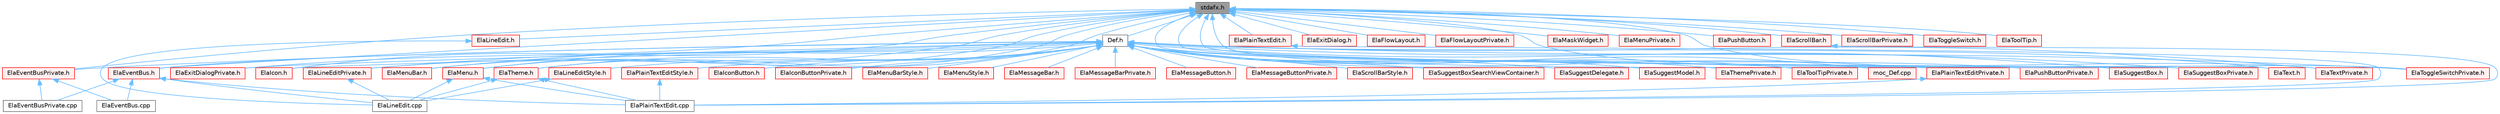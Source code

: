 digraph "stdafx.h"
{
 // LATEX_PDF_SIZE
  bgcolor="transparent";
  edge [fontname=Helvetica,fontsize=10,labelfontname=Helvetica,labelfontsize=10];
  node [fontname=Helvetica,fontsize=10,shape=box,height=0.2,width=0.4];
  Node1 [id="Node000001",label="stdafx.h",height=0.2,width=0.4,color="gray40", fillcolor="grey60", style="filled", fontcolor="black",tooltip=" "];
  Node1 -> Node2 [id="edge1_Node000001_Node000002",dir="back",color="steelblue1",style="solid",tooltip=" "];
  Node2 [id="Node000002",label="Def.h",height=0.2,width=0.4,color="grey40", fillcolor="white", style="filled",URL="$_def_8h.html",tooltip=" "];
  Node2 -> Node3 [id="edge2_Node000002_Node000003",dir="back",color="steelblue1",style="solid",tooltip=" "];
  Node3 [id="Node000003",label="ElaEventBus.h",height=0.2,width=0.4,color="red", fillcolor="#FFF0F0", style="filled",URL="$_ela_event_bus_8h.html",tooltip="定义 ElaEvent 和 ElaEventBus 类，提供事件总线功能"];
  Node3 -> Node4 [id="edge3_Node000003_Node000004",dir="back",color="steelblue1",style="solid",tooltip=" "];
  Node4 [id="Node000004",label="ElaEventBus.cpp",height=0.2,width=0.4,color="grey40", fillcolor="white", style="filled",URL="$_ela_event_bus_8cpp.html",tooltip="实现 ElaEvent 和 ElaEventBus 类，管理事件注册、发布和查询"];
  Node3 -> Node5 [id="edge4_Node000003_Node000005",dir="back",color="steelblue1",style="solid",tooltip=" "];
  Node5 [id="Node000005",label="ElaEventBusPrivate.cpp",height=0.2,width=0.4,color="grey40", fillcolor="white", style="filled",URL="$_ela_event_bus_private_8cpp.html",tooltip="实现 ElaEventPrivate 和 ElaEventBusPrivate 类，管理事件和事件总线的私有实现"];
  Node3 -> Node6 [id="edge5_Node000003_Node000006",dir="back",color="steelblue1",style="solid",tooltip=" "];
  Node6 [id="Node000006",label="ElaLineEdit.cpp",height=0.2,width=0.4,color="grey40", fillcolor="white", style="filled",URL="$_ela_line_edit_8cpp.html",tooltip=" "];
  Node3 -> Node7 [id="edge6_Node000003_Node000007",dir="back",color="steelblue1",style="solid",tooltip=" "];
  Node7 [id="Node000007",label="ElaPlainTextEdit.cpp",height=0.2,width=0.4,color="grey40", fillcolor="white", style="filled",URL="$_ela_plain_text_edit_8cpp.html",tooltip="实现 ElaPlainTextEdit 类，提供自定义纯文本编辑框功能"];
  Node2 -> Node10 [id="edge7_Node000002_Node000010",dir="back",color="steelblue1",style="solid",tooltip=" "];
  Node10 [id="Node000010",label="ElaEventBusPrivate.h",height=0.2,width=0.4,color="red", fillcolor="#FFF0F0", style="filled",URL="$_ela_event_bus_private_8h.html",tooltip="定义 ElaEventPrivate 和 ElaEventBusPrivate 类，管理事件和事件总线的私有实现"];
  Node10 -> Node4 [id="edge8_Node000010_Node000004",dir="back",color="steelblue1",style="solid",tooltip=" "];
  Node10 -> Node5 [id="edge9_Node000010_Node000005",dir="back",color="steelblue1",style="solid",tooltip=" "];
  Node2 -> Node12 [id="edge10_Node000002_Node000012",dir="back",color="steelblue1",style="solid",tooltip=" "];
  Node12 [id="Node000012",label="ElaExitDialogPrivate.h",height=0.2,width=0.4,color="red", fillcolor="#FFF0F0", style="filled",URL="$_ela_exit_dialog_private_8h.html",tooltip="定义 ElaExitDialogPrivate 类，管理退出对话框的私有实现"];
  Node2 -> Node16 [id="edge11_Node000002_Node000016",dir="back",color="steelblue1",style="solid",tooltip=" "];
  Node16 [id="Node000016",label="ElaIcon.h",height=0.2,width=0.4,color="red", fillcolor="#FFF0F0", style="filled",URL="$_ela_icon_8h.html",tooltip=" "];
  Node2 -> Node20 [id="edge12_Node000002_Node000020",dir="back",color="steelblue1",style="solid",tooltip=" "];
  Node20 [id="Node000020",label="ElaIconButton.h",height=0.2,width=0.4,color="red", fillcolor="#FFF0F0", style="filled",URL="$_ela_icon_button_8h.html",tooltip="定义 ElaIconButton 类，提供自定义图标按钮功能"];
  Node2 -> Node25 [id="edge13_Node000002_Node000025",dir="back",color="steelblue1",style="solid",tooltip=" "];
  Node25 [id="Node000025",label="ElaIconButtonPrivate.h",height=0.2,width=0.4,color="red", fillcolor="#FFF0F0", style="filled",URL="$_ela_icon_button_private_8h.html",tooltip="定义 ElaIconButtonPrivate 类，管理图标按钮的私有实现"];
  Node2 -> Node28 [id="edge14_Node000002_Node000028",dir="back",color="steelblue1",style="solid",tooltip=" "];
  Node28 [id="Node000028",label="ElaLineEditPrivate.h",height=0.2,width=0.4,color="red", fillcolor="#FFF0F0", style="filled",URL="$_ela_line_edit_private_8h.html",tooltip=" "];
  Node28 -> Node6 [id="edge15_Node000028_Node000006",dir="back",color="steelblue1",style="solid",tooltip=" "];
  Node2 -> Node31 [id="edge16_Node000002_Node000031",dir="back",color="steelblue1",style="solid",tooltip=" "];
  Node31 [id="Node000031",label="ElaLineEditStyle.h",height=0.2,width=0.4,color="red", fillcolor="#FFF0F0", style="filled",URL="$_ela_line_edit_style_8h.html",tooltip=" "];
  Node31 -> Node6 [id="edge17_Node000031_Node000006",dir="back",color="steelblue1",style="solid",tooltip=" "];
  Node2 -> Node34 [id="edge18_Node000002_Node000034",dir="back",color="steelblue1",style="solid",tooltip=" "];
  Node34 [id="Node000034",label="ElaMenu.h",height=0.2,width=0.4,color="red", fillcolor="#FFF0F0", style="filled",URL="$_ela_menu_8h.html",tooltip="定义 ElaMenu 类，提供自定义菜单功能"];
  Node34 -> Node6 [id="edge19_Node000034_Node000006",dir="back",color="steelblue1",style="solid",tooltip=" "];
  Node34 -> Node7 [id="edge20_Node000034_Node000007",dir="back",color="steelblue1",style="solid",tooltip=" "];
  Node2 -> Node42 [id="edge21_Node000002_Node000042",dir="back",color="steelblue1",style="solid",tooltip=" "];
  Node42 [id="Node000042",label="ElaMenuBar.h",height=0.2,width=0.4,color="red", fillcolor="#FFF0F0", style="filled",URL="$_ela_menu_bar_8h.html",tooltip="定义 ElaMenuBar 类，提供自定义菜单栏功能"];
  Node2 -> Node45 [id="edge22_Node000002_Node000045",dir="back",color="steelblue1",style="solid",tooltip=" "];
  Node45 [id="Node000045",label="ElaMenuBarStyle.h",height=0.2,width=0.4,color="red", fillcolor="#FFF0F0", style="filled",URL="$_ela_menu_bar_style_8h.html",tooltip="定义 ElaMenuBarStyle 类，提供自定义菜单栏样式"];
  Node2 -> Node47 [id="edge23_Node000002_Node000047",dir="back",color="steelblue1",style="solid",tooltip=" "];
  Node47 [id="Node000047",label="ElaMenuStyle.h",height=0.2,width=0.4,color="red", fillcolor="#FFF0F0", style="filled",URL="$_ela_menu_style_8h.html",tooltip="定义 ElaMenuStyle 类，提供自定义菜单样式"];
  Node2 -> Node49 [id="edge24_Node000002_Node000049",dir="back",color="steelblue1",style="solid",tooltip=" "];
  Node49 [id="Node000049",label="ElaMessageBar.h",height=0.2,width=0.4,color="red", fillcolor="#FFF0F0", style="filled",URL="$_ela_message_bar_8h.html",tooltip="定义 ElaMessageBar 类，提供消息通知栏功能"];
  Node2 -> Node79 [id="edge25_Node000002_Node000079",dir="back",color="steelblue1",style="solid",tooltip=" "];
  Node79 [id="Node000079",label="ElaMessageBarPrivate.h",height=0.2,width=0.4,color="red", fillcolor="#FFF0F0", style="filled",URL="$_ela_message_bar_private_8h.html",tooltip="定义 ElaMessageBarPrivate 类和 ElaMessageBarManager 类，管理消息通知栏的私有实现"];
  Node2 -> Node81 [id="edge26_Node000002_Node000081",dir="back",color="steelblue1",style="solid",tooltip=" "];
  Node81 [id="Node000081",label="ElaMessageButton.h",height=0.2,width=0.4,color="red", fillcolor="#FFF0F0", style="filled",URL="$_ela_message_button_8h.html",tooltip="定义 ElaMessageButton 类，提供消息触发按钮功能"];
  Node2 -> Node84 [id="edge27_Node000002_Node000084",dir="back",color="steelblue1",style="solid",tooltip=" "];
  Node84 [id="Node000084",label="ElaMessageButtonPrivate.h",height=0.2,width=0.4,color="red", fillcolor="#FFF0F0", style="filled",URL="$_ela_message_button_private_8h.html",tooltip="定义 ElaMessageButtonPrivate 类，管理消息按钮的私有实现"];
  Node2 -> Node86 [id="edge28_Node000002_Node000086",dir="back",color="steelblue1",style="solid",tooltip=" "];
  Node86 [id="Node000086",label="ElaPlainTextEditPrivate.h",height=0.2,width=0.4,color="red", fillcolor="#FFF0F0", style="filled",URL="$_ela_plain_text_edit_private_8h.html",tooltip="定义 ElaPlainTextEditPrivate 类，管理纯文本编辑框的私有实现"];
  Node86 -> Node7 [id="edge29_Node000086_Node000007",dir="back",color="steelblue1",style="solid",tooltip=" "];
  Node2 -> Node89 [id="edge30_Node000002_Node000089",dir="back",color="steelblue1",style="solid",tooltip=" "];
  Node89 [id="Node000089",label="ElaPlainTextEditStyle.h",height=0.2,width=0.4,color="red", fillcolor="#FFF0F0", style="filled",URL="$_ela_plain_text_edit_style_8h.html",tooltip="定义 ElaPlainTextEditStyle 类，提供纯文本编辑框的自定义样式"];
  Node89 -> Node7 [id="edge31_Node000089_Node000007",dir="back",color="steelblue1",style="solid",tooltip=" "];
  Node2 -> Node92 [id="edge32_Node000002_Node000092",dir="back",color="steelblue1",style="solid",tooltip=" "];
  Node92 [id="Node000092",label="ElaPushButtonPrivate.h",height=0.2,width=0.4,color="red", fillcolor="#FFF0F0", style="filled",URL="$_ela_push_button_private_8h.html",tooltip="定义 ElaPushButtonPrivate 类，管理按钮的私有实现"];
  Node2 -> Node96 [id="edge33_Node000002_Node000096",dir="back",color="steelblue1",style="solid",tooltip=" "];
  Node96 [id="Node000096",label="ElaScrollBarStyle.h",height=0.2,width=0.4,color="red", fillcolor="#FFF0F0", style="filled",URL="$_ela_scroll_bar_style_8h.html",tooltip="定义 ElaScrollBarStyle 类，提供自定义滚动条样式"];
  Node2 -> Node99 [id="edge34_Node000002_Node000099",dir="back",color="steelblue1",style="solid",tooltip=" "];
  Node99 [id="Node000099",label="ElaSuggestBox.h",height=0.2,width=0.4,color="red", fillcolor="#FFF0F0", style="filled",URL="$_ela_suggest_box_8h.html",tooltip="定义 ElaSuggestBox 类，搜索建议框控件"];
  Node2 -> Node103 [id="edge35_Node000002_Node000103",dir="back",color="steelblue1",style="solid",tooltip=" "];
  Node103 [id="Node000103",label="ElaSuggestBoxPrivate.h",height=0.2,width=0.4,color="red", fillcolor="#FFF0F0", style="filled",URL="$_ela_suggest_box_private_8h.html",tooltip="定义 ElaSuggestBoxPrivate 类，搜索建议框的私有实现"];
  Node2 -> Node106 [id="edge36_Node000002_Node000106",dir="back",color="steelblue1",style="solid",tooltip=" "];
  Node106 [id="Node000106",label="ElaSuggestBoxSearchViewContainer.h",height=0.2,width=0.4,color="red", fillcolor="#FFF0F0", style="filled",URL="$_ela_suggest_box_search_view_container_8h.html",tooltip="定义 ElaSuggestBoxSearchViewContainer 类，建议框容器"];
  Node2 -> Node109 [id="edge37_Node000002_Node000109",dir="back",color="steelblue1",style="solid",tooltip=" "];
  Node109 [id="Node000109",label="ElaSuggestDelegate.h",height=0.2,width=0.4,color="red", fillcolor="#FFF0F0", style="filled",URL="$_ela_suggest_delegate_8h.html",tooltip="定义 ElaSuggestDelegate 类，建议项委托"];
  Node2 -> Node111 [id="edge38_Node000002_Node000111",dir="back",color="steelblue1",style="solid",tooltip=" "];
  Node111 [id="Node000111",label="ElaSuggestModel.h",height=0.2,width=0.4,color="red", fillcolor="#FFF0F0", style="filled",URL="$_ela_suggest_model_8h.html",tooltip="定义 ElaSuggestModel 类，建议项模型"];
  Node2 -> Node114 [id="edge39_Node000002_Node000114",dir="back",color="steelblue1",style="solid",tooltip=" "];
  Node114 [id="Node000114",label="ElaText.h",height=0.2,width=0.4,color="red", fillcolor="#FFF0F0", style="filled",URL="$_ela_text_8h.html",tooltip="定义 ElaText 类，提供自定义文本标签功能"];
  Node2 -> Node120 [id="edge40_Node000002_Node000120",dir="back",color="steelblue1",style="solid",tooltip=" "];
  Node120 [id="Node000120",label="ElaTextPrivate.h",height=0.2,width=0.4,color="red", fillcolor="#FFF0F0", style="filled",URL="$_ela_text_private_8h.html",tooltip="定义 ElaTextPrivate 类，管理文本标签的私有实现"];
  Node2 -> Node122 [id="edge41_Node000002_Node000122",dir="back",color="steelblue1",style="solid",tooltip=" "];
  Node122 [id="Node000122",label="ElaTheme.h",height=0.2,width=0.4,color="red", fillcolor="#FFF0F0", style="filled",URL="$_ela_theme_8h.html",tooltip="定义 ElaTheme 类，提供主题管理和颜色配置功能"];
  Node122 -> Node6 [id="edge42_Node000122_Node000006",dir="back",color="steelblue1",style="solid",tooltip=" "];
  Node122 -> Node7 [id="edge43_Node000122_Node000007",dir="back",color="steelblue1",style="solid",tooltip=" "];
  Node2 -> Node126 [id="edge44_Node000002_Node000126",dir="back",color="steelblue1",style="solid",tooltip=" "];
  Node126 [id="Node000126",label="ElaThemePrivate.h",height=0.2,width=0.4,color="red", fillcolor="#FFF0F0", style="filled",URL="$_ela_theme_private_8h.html",tooltip="定义 ElaThemePrivate 类，管理主题的私有实现"];
  Node2 -> Node129 [id="edge45_Node000002_Node000129",dir="back",color="steelblue1",style="solid",tooltip=" "];
  Node129 [id="Node000129",label="ElaToggleSwitchPrivate.h",height=0.2,width=0.4,color="red", fillcolor="#FFF0F0", style="filled",URL="$_ela_toggle_switch_private_8h.html",tooltip="定义 ElaToggleSwitchPrivate 类，开关控件的私有实现"];
  Node2 -> Node132 [id="edge46_Node000002_Node000132",dir="back",color="steelblue1",style="solid",tooltip=" "];
  Node132 [id="Node000132",label="ElaToolTipPrivate.h",height=0.2,width=0.4,color="red", fillcolor="#FFF0F0", style="filled",URL="$_ela_tool_tip_private_8h.html",tooltip="定义 ElaToolTipPrivate 类，管理工具提示的私有实现"];
  Node2 -> Node135 [id="edge47_Node000002_Node000135",dir="back",color="steelblue1",style="solid",tooltip=" "];
  Node135 [id="Node000135",label="moc_Def.cpp",height=0.2,width=0.4,color="red", fillcolor="#FFF0F0", style="filled",URL="$moc___def_8cpp.html",tooltip=" "];
  Node1 -> Node3 [id="edge48_Node000001_Node000003",dir="back",color="steelblue1",style="solid",tooltip=" "];
  Node1 -> Node10 [id="edge49_Node000001_Node000010",dir="back",color="steelblue1",style="solid",tooltip=" "];
  Node1 -> Node136 [id="edge50_Node000001_Node000136",dir="back",color="steelblue1",style="solid",tooltip=" "];
  Node136 [id="Node000136",label="ElaExitDialog.h",height=0.2,width=0.4,color="red", fillcolor="#FFF0F0", style="filled",URL="$_ela_exit_dialog_8h.html",tooltip="定义 ElaExitDialog 类，提供退出对话框功能"];
  Node1 -> Node12 [id="edge51_Node000001_Node000012",dir="back",color="steelblue1",style="solid",tooltip=" "];
  Node1 -> Node146 [id="edge52_Node000001_Node000146",dir="back",color="steelblue1",style="solid",tooltip=" "];
  Node146 [id="Node000146",label="ElaFlowLayout.h",height=0.2,width=0.4,color="red", fillcolor="#FFF0F0", style="filled",URL="$_ela_flow_layout_8h.html",tooltip="定义 ElaFlowLayout 类，提供流式布局功能"];
  Node1 -> Node151 [id="edge53_Node000001_Node000151",dir="back",color="steelblue1",style="solid",tooltip=" "];
  Node151 [id="Node000151",label="ElaFlowLayoutPrivate.h",height=0.2,width=0.4,color="red", fillcolor="#FFF0F0", style="filled",URL="$_ela_flow_layout_private_8h.html",tooltip="定义 ElaFlowLayoutPrivate 类，管理流式布局的私有实现"];
  Node1 -> Node16 [id="edge54_Node000001_Node000016",dir="back",color="steelblue1",style="solid",tooltip=" "];
  Node1 -> Node153 [id="edge55_Node000001_Node000153",dir="back",color="steelblue1",style="solid",tooltip=" "];
  Node153 [id="Node000153",label="ElaLineEdit.h",height=0.2,width=0.4,color="red", fillcolor="#FFF0F0", style="filled",URL="$_ela_line_edit_8h.html",tooltip=" "];
  Node153 -> Node6 [id="edge56_Node000153_Node000006",dir="back",color="steelblue1",style="solid",tooltip=" "];
  Node1 -> Node28 [id="edge57_Node000001_Node000028",dir="back",color="steelblue1",style="solid",tooltip=" "];
  Node1 -> Node182 [id="edge58_Node000001_Node000182",dir="back",color="steelblue1",style="solid",tooltip=" "];
  Node182 [id="Node000182",label="ElaMaskWidget.h",height=0.2,width=0.4,color="red", fillcolor="#FFF0F0", style="filled",URL="$_ela_mask_widget_8h.html",tooltip="定义 ElaMaskWidget 类，提供遮罩效果和动画"];
  Node1 -> Node34 [id="edge59_Node000001_Node000034",dir="back",color="steelblue1",style="solid",tooltip=" "];
  Node1 -> Node42 [id="edge60_Node000001_Node000042",dir="back",color="steelblue1",style="solid",tooltip=" "];
  Node1 -> Node185 [id="edge61_Node000001_Node000185",dir="back",color="steelblue1",style="solid",tooltip=" "];
  Node185 [id="Node000185",label="ElaMenuPrivate.h",height=0.2,width=0.4,color="red", fillcolor="#FFF0F0", style="filled",URL="$_ela_menu_private_8h.html",tooltip="定义 ElaMenuPrivate 类，管理菜单的私有实现"];
  Node1 -> Node187 [id="edge62_Node000001_Node000187",dir="back",color="steelblue1",style="solid",tooltip=" "];
  Node187 [id="Node000187",label="ElaPlainTextEdit.h",height=0.2,width=0.4,color="red", fillcolor="#FFF0F0", style="filled",URL="$_ela_plain_text_edit_8h.html",tooltip="定义 ElaPlainTextEdit 类，提供自定义纯文本编辑框功能"];
  Node187 -> Node7 [id="edge63_Node000187_Node000007",dir="back",color="steelblue1",style="solid",tooltip=" "];
  Node1 -> Node190 [id="edge64_Node000001_Node000190",dir="back",color="steelblue1",style="solid",tooltip=" "];
  Node190 [id="Node000190",label="ElaPushButton.h",height=0.2,width=0.4,color="red", fillcolor="#FFF0F0", style="filled",URL="$_ela_push_button_8h.html",tooltip="定义 ElaPushButton 类，提供自定义按钮功能"];
  Node1 -> Node92 [id="edge65_Node000001_Node000092",dir="back",color="steelblue1",style="solid",tooltip=" "];
  Node1 -> Node193 [id="edge66_Node000001_Node000193",dir="back",color="steelblue1",style="solid",tooltip=" "];
  Node193 [id="Node000193",label="ElaScrollBar.h",height=0.2,width=0.4,color="red", fillcolor="#FFF0F0", style="filled",URL="$_ela_scroll_bar_8h.html",tooltip="定义 ElaScrollBar 类，提供自定义滚动条功能"];
  Node193 -> Node7 [id="edge67_Node000193_Node000007",dir="back",color="steelblue1",style="solid",tooltip=" "];
  Node1 -> Node197 [id="edge68_Node000001_Node000197",dir="back",color="steelblue1",style="solid",tooltip=" "];
  Node197 [id="Node000197",label="ElaScrollBarPrivate.h",height=0.2,width=0.4,color="red", fillcolor="#FFF0F0", style="filled",URL="$_ela_scroll_bar_private_8h.html",tooltip="定义 ElaScrollBarPrivate 类，管理滚动条的私有实现"];
  Node1 -> Node99 [id="edge69_Node000001_Node000099",dir="back",color="steelblue1",style="solid",tooltip=" "];
  Node1 -> Node103 [id="edge70_Node000001_Node000103",dir="back",color="steelblue1",style="solid",tooltip=" "];
  Node1 -> Node114 [id="edge71_Node000001_Node000114",dir="back",color="steelblue1",style="solid",tooltip=" "];
  Node1 -> Node120 [id="edge72_Node000001_Node000120",dir="back",color="steelblue1",style="solid",tooltip=" "];
  Node1 -> Node122 [id="edge73_Node000001_Node000122",dir="back",color="steelblue1",style="solid",tooltip=" "];
  Node1 -> Node199 [id="edge74_Node000001_Node000199",dir="back",color="steelblue1",style="solid",tooltip=" "];
  Node199 [id="Node000199",label="ElaToggleSwitch.h",height=0.2,width=0.4,color="red", fillcolor="#FFF0F0", style="filled",URL="$_ela_toggle_switch_8h.html",tooltip="定义 ElaToggleSwitch 类，开关控件"];
  Node1 -> Node129 [id="edge75_Node000001_Node000129",dir="back",color="steelblue1",style="solid",tooltip=" "];
  Node1 -> Node201 [id="edge76_Node000001_Node000201",dir="back",color="steelblue1",style="solid",tooltip=" "];
  Node201 [id="Node000201",label="ElaToolTip.h",height=0.2,width=0.4,color="red", fillcolor="#FFF0F0", style="filled",URL="$_ela_tool_tip_8h.html",tooltip="定义 ElaToolTip 类，提供自定义工具提示功能"];
}
